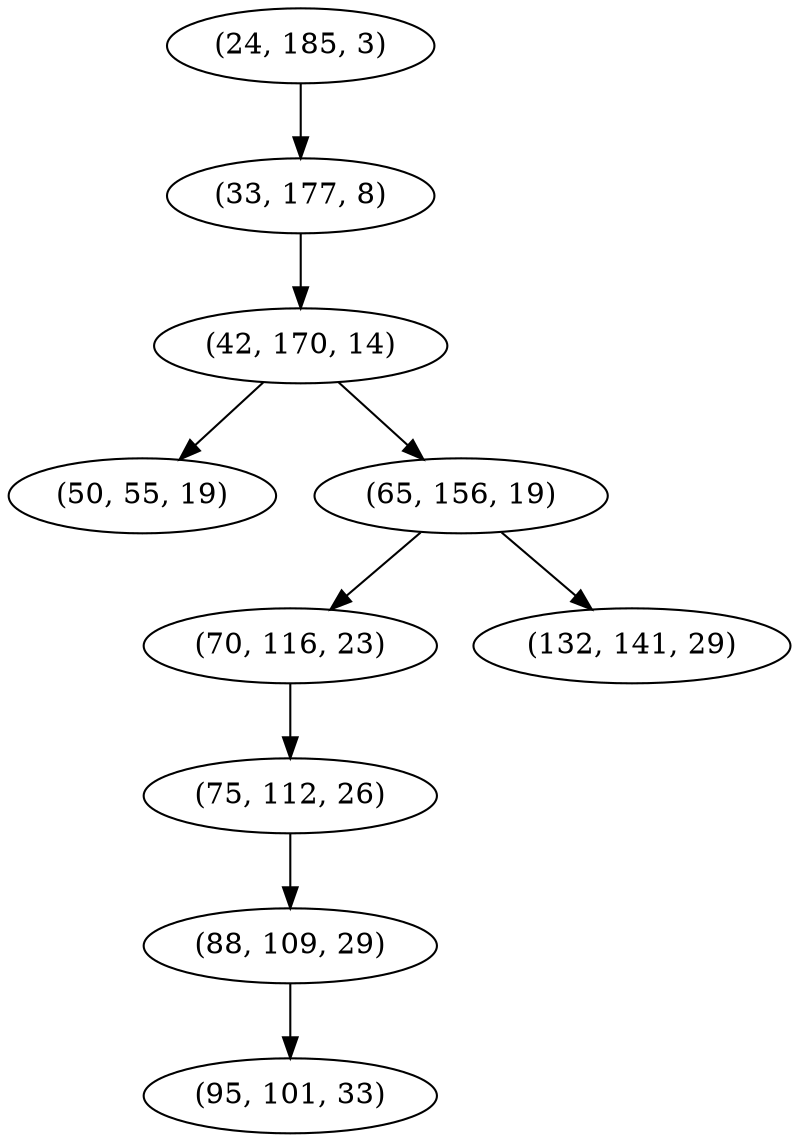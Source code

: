 digraph tree {
    "(24, 185, 3)";
    "(33, 177, 8)";
    "(42, 170, 14)";
    "(50, 55, 19)";
    "(65, 156, 19)";
    "(70, 116, 23)";
    "(75, 112, 26)";
    "(88, 109, 29)";
    "(95, 101, 33)";
    "(132, 141, 29)";
    "(24, 185, 3)" -> "(33, 177, 8)";
    "(33, 177, 8)" -> "(42, 170, 14)";
    "(42, 170, 14)" -> "(50, 55, 19)";
    "(42, 170, 14)" -> "(65, 156, 19)";
    "(65, 156, 19)" -> "(70, 116, 23)";
    "(65, 156, 19)" -> "(132, 141, 29)";
    "(70, 116, 23)" -> "(75, 112, 26)";
    "(75, 112, 26)" -> "(88, 109, 29)";
    "(88, 109, 29)" -> "(95, 101, 33)";
}
